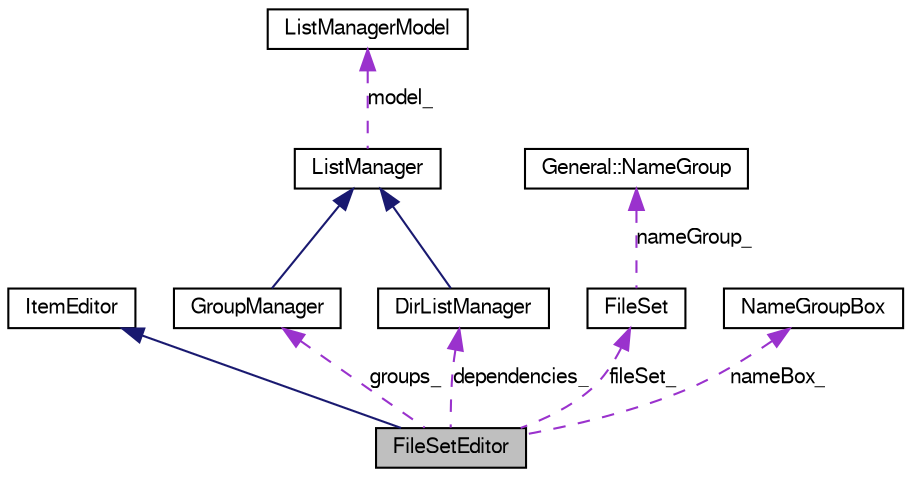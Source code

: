 digraph G
{
  bgcolor="transparent";
  edge [fontname="FreeSans",fontsize=10,labelfontname="FreeSans",labelfontsize=10];
  node [fontname="FreeSans",fontsize=10,shape=record];
  Node1 [label="FileSetEditor",height=0.2,width=0.4,color="black", fillcolor="grey75", style="filled" fontcolor="black"];
  Node2 -> Node1 [dir=back,color="midnightblue",fontsize=10,style="solid",fontname="FreeSans"];
  Node2 [label="ItemEditor",height=0.2,width=0.4,color="black",URL="$class_item_editor.html",tooltip="ItemEditor is a base class for editors in Component Editor module."];
  Node3 -> Node1 [dir=back,color="darkorchid3",fontsize=10,style="dashed",label="groups_",fontname="FreeSans"];
  Node3 [label="GroupManager",height=0.2,width=0.4,color="black",URL="$class_group_manager.html",tooltip="GroupManager is a widget to manage group names within FileSet."];
  Node4 -> Node3 [dir=back,color="midnightblue",fontsize=10,style="solid",fontname="FreeSans"];
  Node4 [label="ListManager",height=0.2,width=0.4,color="black",URL="$class_list_manager.html",tooltip="ListManager is a widget to manage a list of strings."];
  Node5 -> Node4 [dir=back,color="darkorchid3",fontsize=10,style="dashed",label="model_",fontname="FreeSans"];
  Node5 [label="ListManagerModel",height=0.2,width=0.4,color="black",URL="$class_list_manager_model.html",tooltip="ListManagerModel is a model class to manage a list of strings."];
  Node6 -> Node1 [dir=back,color="darkorchid3",fontsize=10,style="dashed",label="fileSet_",fontname="FreeSans"];
  Node6 [label="FileSet",height=0.2,width=0.4,color="black",URL="$class_file_set.html",tooltip="Equals the spirit:fileSet element in IP-Xact specification."];
  Node7 -> Node6 [dir=back,color="darkorchid3",fontsize=10,style="dashed",label="nameGroup_",fontname="FreeSans"];
  Node7 [label="General::NameGroup",height=0.2,width=0.4,color="black",URL="$struct_general_1_1_name_group.html",tooltip="The NameGroup matches the spirit:nameGroup element in IP-Xact."];
  Node8 -> Node1 [dir=back,color="darkorchid3",fontsize=10,style="dashed",label="nameBox_",fontname="FreeSans"];
  Node8 [label="NameGroupBox",height=0.2,width=0.4,color="black",URL="$class_name_group_box.html",tooltip="NameGroupBox is widget to edit a spirit:nameGroup element in IP-Xact."];
  Node9 -> Node1 [dir=back,color="darkorchid3",fontsize=10,style="dashed",label="dependencies_",fontname="FreeSans"];
  Node9 [label="DirListManager",height=0.2,width=0.4,color="black",URL="$class_dir_list_manager.html",tooltip="DirListManager can be used to manage a list of relative directory paths."];
  Node4 -> Node9 [dir=back,color="midnightblue",fontsize=10,style="solid",fontname="FreeSans"];
}
